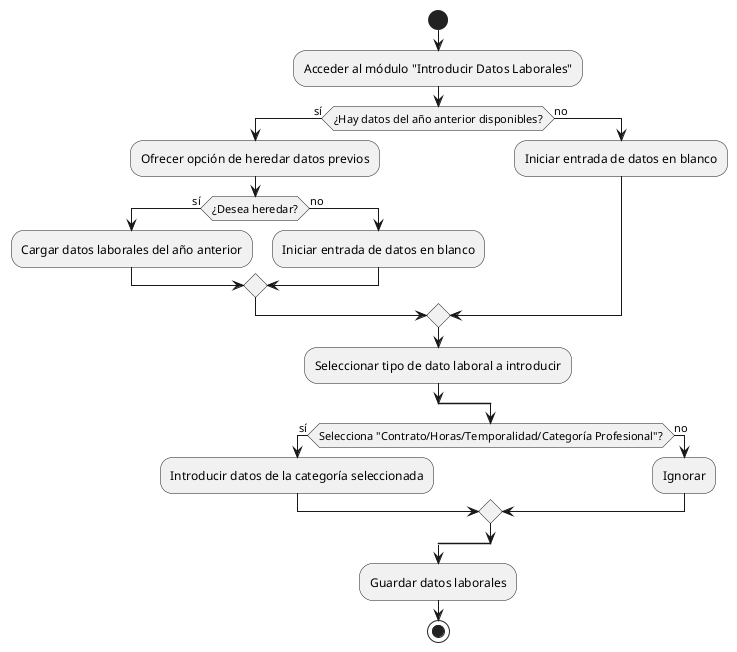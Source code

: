 @startuml
start
:Acceder al módulo "Introducir Datos Laborales";

if (¿Hay datos del año anterior disponibles?) then (sí)
  :Ofrecer opción de heredar datos previos;
  if (¿Desea heredar?) then (sí)
    :Cargar datos laborales del año anterior;
  else (no)
    :Iniciar entrada de datos en blanco;
  endif
else (no)
  :Iniciar entrada de datos en blanco;
endif

:Seleccionar tipo de dato laboral a introducir;

split
  if (Selecciona "Contrato/Horas/Temporalidad/Categoría Profesional"?) then (sí)
    :Introducir datos de la categoría seleccionada;
  else (no)
    :Ignorar;
  endif
endsplit

:Guardar datos laborales;
stop
@enduml
